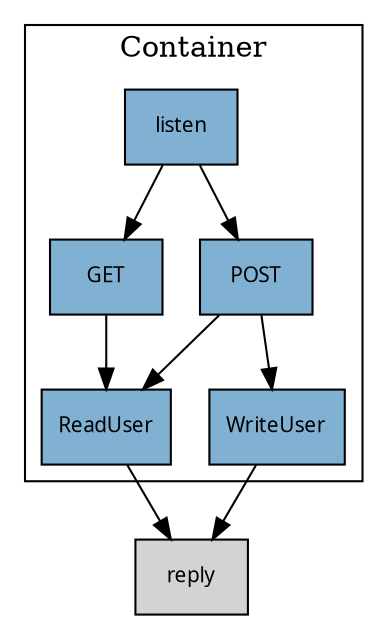 digraph "Server" {
    node [shape=box style=filled fontname="Fira Code" fontsize=10]
    edge [fontname="Fira Code" fontsize=10]
    node [colorscheme=set312 shape=plaintext]

    subgraph cluster_container {
        label = "Container"

        node [fillcolor=5]

        listen -> GET
        listen -> POST

        GET -> ReadUser
        POST -> ReadUser
        POST -> WriteUser
    }

    ReadUser -> reply
    WriteUser -> reply
}